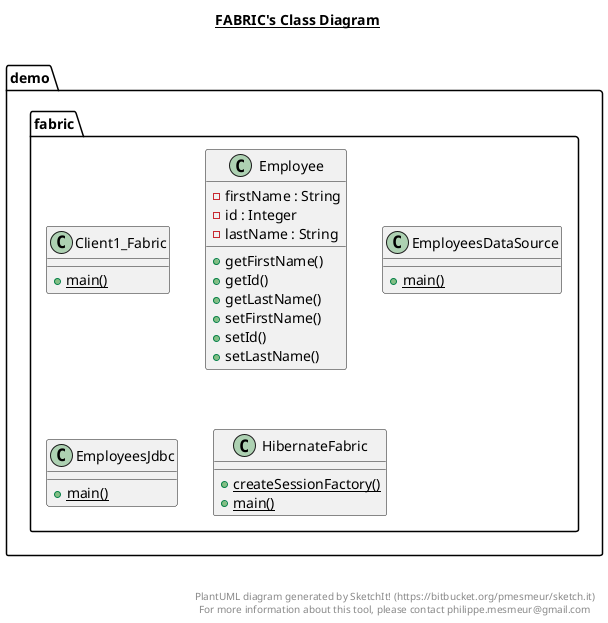 @startuml

title __FABRIC's Class Diagram__\n

  namespace demo.fabric {
    class demo.fabric.Client1_Fabric {
        {static} + main()
    }
  }
  

  namespace demo.fabric {
    class demo.fabric.Employee {
        - firstName : String
        - id : Integer
        - lastName : String
        + getFirstName()
        + getId()
        + getLastName()
        + setFirstName()
        + setId()
        + setLastName()
    }
  }
  

  namespace demo.fabric {
    class demo.fabric.EmployeesDataSource {
        {static} + main()
    }
  }
  

  namespace demo.fabric {
    class demo.fabric.EmployeesJdbc {
        {static} + main()
    }
  }
  

  namespace demo.fabric {
    class demo.fabric.HibernateFabric {
        {static} + createSessionFactory()
        {static} + main()
    }
  }
  



right footer


PlantUML diagram generated by SketchIt! (https://bitbucket.org/pmesmeur/sketch.it)
For more information about this tool, please contact philippe.mesmeur@gmail.com
endfooter

@enduml
